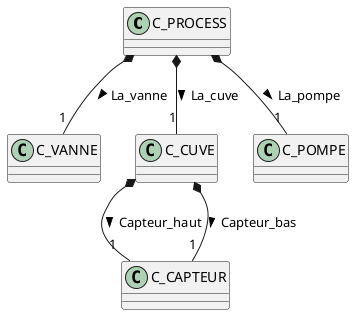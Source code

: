 @startuml

C_PROCESS *-- "1" C_VANNE : La_vanne >
C_PROCESS *-- "1" C_CUVE  : La_cuve >
C_PROCESS *-- "1" C_POMPE : La_pompe >
C_CUVE *-- "1" C_CAPTEUR : Capteur_haut >
C_CUVE *-- "1" C_CAPTEUR : Capteur_bas >


@enduml